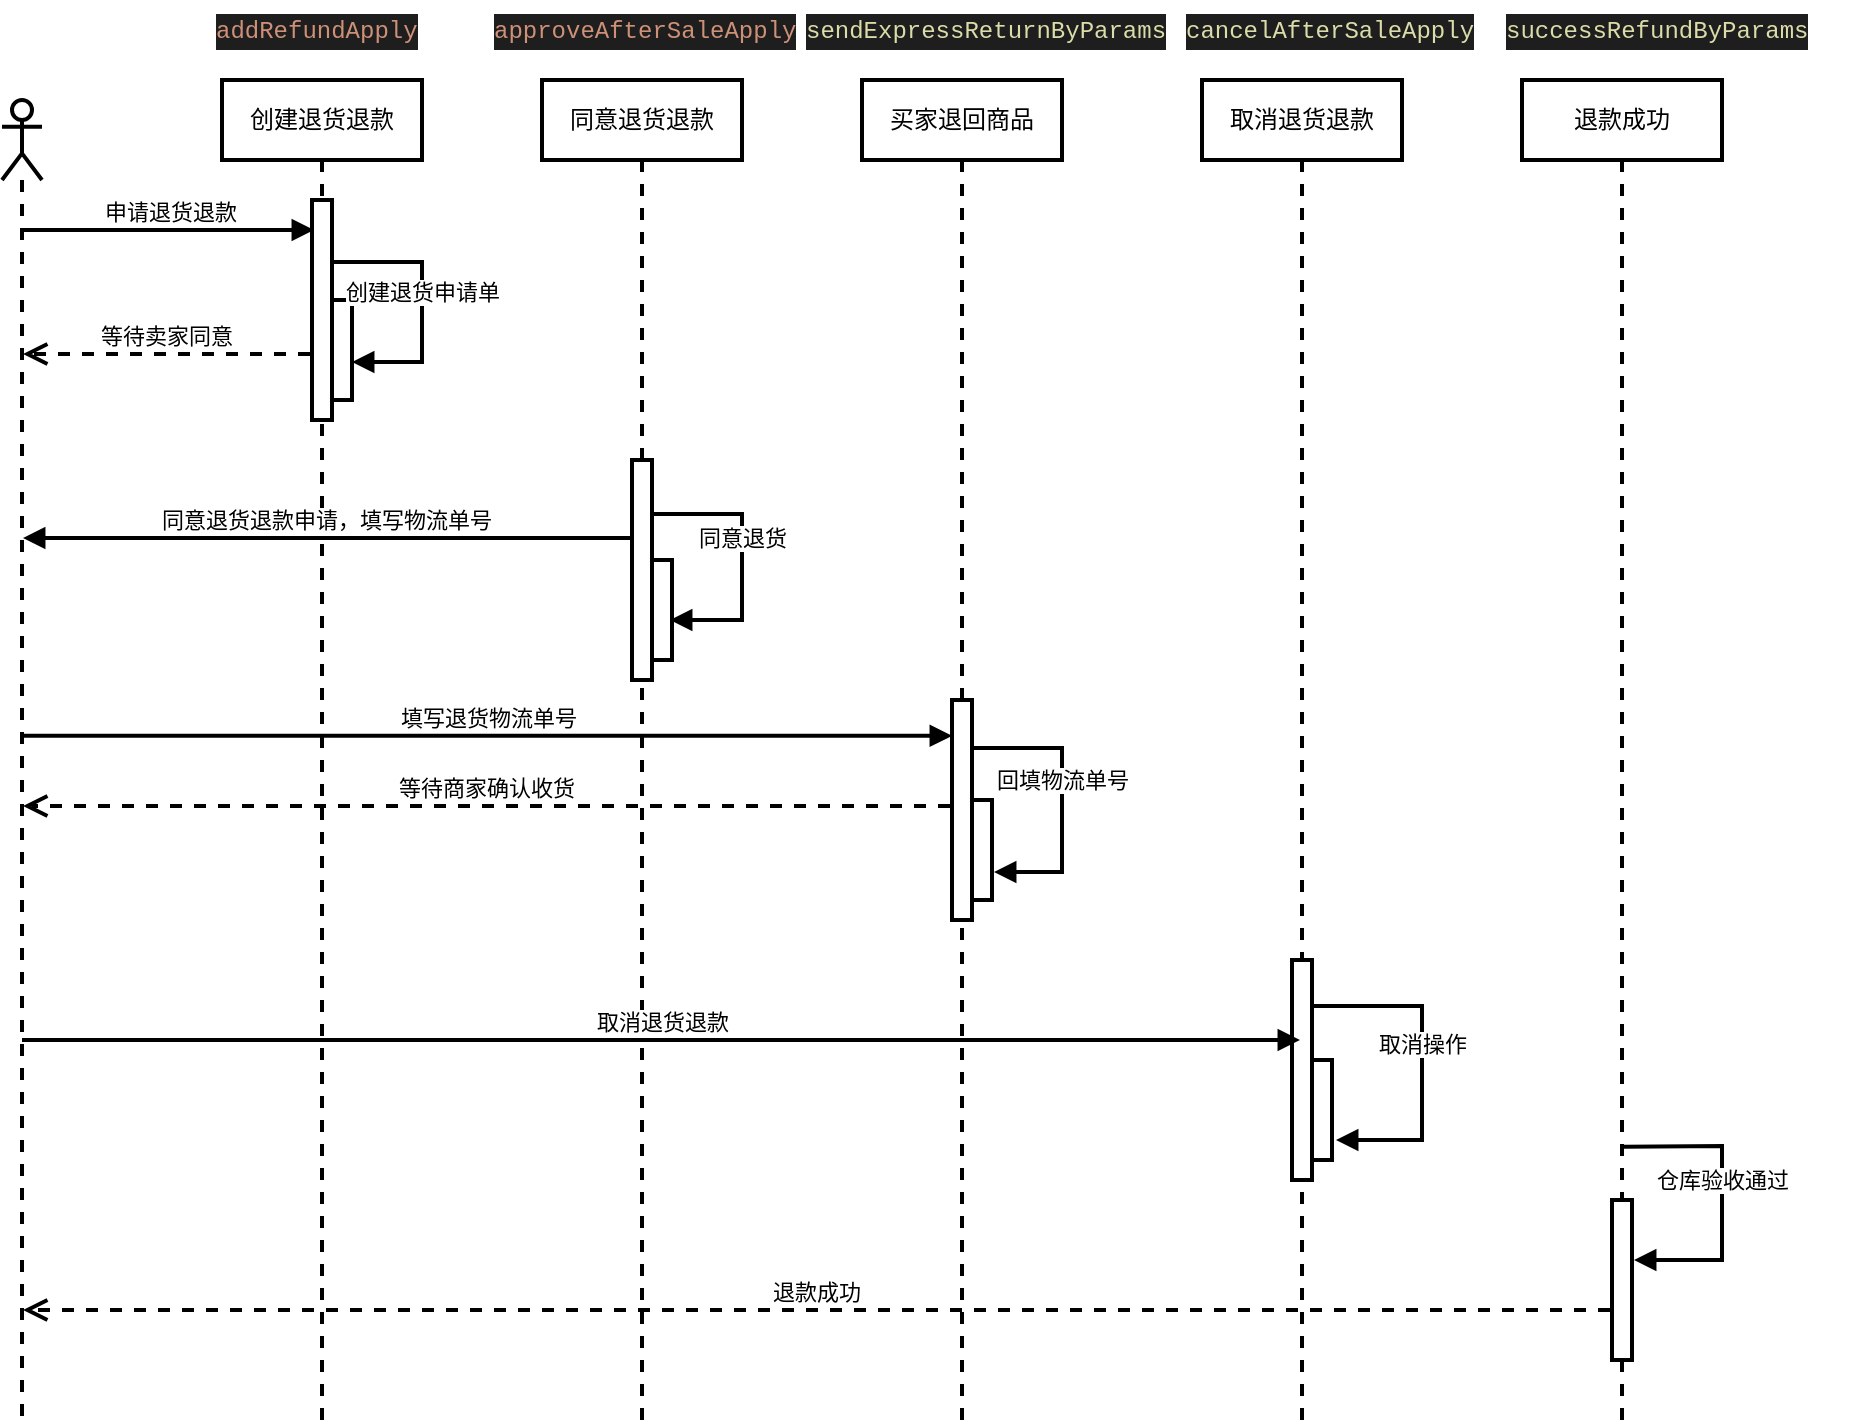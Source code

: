 <mxfile version="15.0.3" type="github">
  <diagram id="3lpZtppgiV7N8OJ-dTsX" name="第 1 页">
    <mxGraphModel dx="946" dy="614" grid="1" gridSize="10" guides="1" tooltips="1" connect="1" arrows="1" fold="1" page="1" pageScale="1" pageWidth="827" pageHeight="1169" math="0" shadow="0">
      <root>
        <mxCell id="0" />
        <mxCell id="1" parent="0" />
        <mxCell id="U258XrRu8F973JqRmIVx-8" value="&lt;span&gt;创建退货退款&lt;/span&gt;" style="shape=umlLifeline;perimeter=lifelinePerimeter;whiteSpace=wrap;html=1;container=1;collapsible=0;recursiveResize=0;outlineConnect=0;strokeWidth=2;" vertex="1" parent="1">
          <mxGeometry x="160" y="90" width="100" height="670" as="geometry" />
        </mxCell>
        <mxCell id="U258XrRu8F973JqRmIVx-9" value="" style="shape=umlLifeline;participant=umlActor;perimeter=lifelinePerimeter;whiteSpace=wrap;html=1;container=1;collapsible=0;recursiveResize=0;verticalAlign=top;spacingTop=36;outlineConnect=0;strokeWidth=2;" vertex="1" parent="1">
          <mxGeometry x="50" y="100" width="20" height="660" as="geometry" />
        </mxCell>
        <mxCell id="U258XrRu8F973JqRmIVx-11" value="&lt;span&gt;同意退货退款&lt;/span&gt;" style="shape=umlLifeline;perimeter=lifelinePerimeter;whiteSpace=wrap;html=1;container=1;collapsible=0;recursiveResize=0;outlineConnect=0;strokeWidth=2;" vertex="1" parent="1">
          <mxGeometry x="320" y="90" width="100" height="670" as="geometry" />
        </mxCell>
        <mxCell id="U258XrRu8F973JqRmIVx-12" value="&lt;span&gt;买家退回商品&lt;/span&gt;" style="shape=umlLifeline;perimeter=lifelinePerimeter;whiteSpace=wrap;html=1;container=1;collapsible=0;recursiveResize=0;outlineConnect=0;strokeWidth=2;" vertex="1" parent="1">
          <mxGeometry x="480" y="90" width="100" height="670" as="geometry" />
        </mxCell>
        <mxCell id="U258XrRu8F973JqRmIVx-13" value="&lt;span&gt;取消退货退款&lt;/span&gt;" style="shape=umlLifeline;perimeter=lifelinePerimeter;whiteSpace=wrap;html=1;container=1;collapsible=0;recursiveResize=0;outlineConnect=0;strokeWidth=2;" vertex="1" parent="1">
          <mxGeometry x="650" y="90" width="100" height="670" as="geometry" />
        </mxCell>
        <mxCell id="U258XrRu8F973JqRmIVx-14" value="&lt;span&gt;退款成功&lt;/span&gt;" style="shape=umlLifeline;perimeter=lifelinePerimeter;whiteSpace=wrap;html=1;container=1;collapsible=0;recursiveResize=0;outlineConnect=0;strokeWidth=2;" vertex="1" parent="1">
          <mxGeometry x="810" y="90" width="100" height="670" as="geometry" />
        </mxCell>
        <mxCell id="U258XrRu8F973JqRmIVx-15" value="申请退货退款" style="html=1;verticalAlign=bottom;endArrow=block;strokeWidth=2;" edge="1" parent="1" source="U258XrRu8F973JqRmIVx-9">
          <mxGeometry width="80" relative="1" as="geometry">
            <mxPoint x="90" y="180" as="sourcePoint" />
            <mxPoint x="206" y="165" as="targetPoint" />
          </mxGeometry>
        </mxCell>
        <mxCell id="U258XrRu8F973JqRmIVx-16" value="" style="html=1;points=[];perimeter=orthogonalPerimeter;strokeWidth=2;" vertex="1" parent="1">
          <mxGeometry x="205" y="150" width="10" height="110" as="geometry" />
        </mxCell>
        <mxCell id="U258XrRu8F973JqRmIVx-17" value="" style="html=1;points=[];perimeter=orthogonalPerimeter;strokeWidth=2;" vertex="1" parent="1">
          <mxGeometry x="215" y="200" width="10" height="50" as="geometry" />
        </mxCell>
        <mxCell id="U258XrRu8F973JqRmIVx-18" value="创建退货申请单" style="html=1;verticalAlign=bottom;endArrow=block;strokeWidth=2;exitX=1;exitY=0.282;exitDx=0;exitDy=0;exitPerimeter=0;entryX=1;entryY=0.62;entryDx=0;entryDy=0;entryPerimeter=0;rounded=0;" edge="1" parent="1" source="U258XrRu8F973JqRmIVx-16" target="U258XrRu8F973JqRmIVx-17">
          <mxGeometry x="0.061" width="80" relative="1" as="geometry">
            <mxPoint x="390" y="320" as="sourcePoint" />
            <mxPoint x="470" y="320" as="targetPoint" />
            <Array as="points">
              <mxPoint x="260" y="181" />
              <mxPoint x="260" y="231" />
            </Array>
            <mxPoint as="offset" />
          </mxGeometry>
        </mxCell>
        <mxCell id="U258XrRu8F973JqRmIVx-20" value="" style="html=1;points=[];perimeter=orthogonalPerimeter;strokeWidth=2;" vertex="1" parent="1">
          <mxGeometry x="365" y="280" width="10" height="110" as="geometry" />
        </mxCell>
        <mxCell id="U258XrRu8F973JqRmIVx-21" value="" style="html=1;points=[];perimeter=orthogonalPerimeter;strokeWidth=2;" vertex="1" parent="1">
          <mxGeometry x="375" y="330" width="10" height="50" as="geometry" />
        </mxCell>
        <mxCell id="U258XrRu8F973JqRmIVx-22" value="同意退货" style="html=1;verticalAlign=bottom;endArrow=block;strokeWidth=2;exitX=0.9;exitY=0.245;exitDx=0;exitDy=0;exitPerimeter=0;entryX=0.9;entryY=0.6;entryDx=0;entryDy=0;entryPerimeter=0;rounded=0;" edge="1" parent="1" source="U258XrRu8F973JqRmIVx-20" target="U258XrRu8F973JqRmIVx-21">
          <mxGeometry width="80" relative="1" as="geometry">
            <mxPoint x="390" y="320" as="sourcePoint" />
            <mxPoint x="470" y="320" as="targetPoint" />
            <Array as="points">
              <mxPoint x="420" y="307" />
              <mxPoint x="420" y="360" />
            </Array>
          </mxGeometry>
        </mxCell>
        <mxCell id="U258XrRu8F973JqRmIVx-23" value="&lt;meta charset=&quot;utf-8&quot;&gt;&lt;div style=&quot;color: rgb(212, 212, 212); background-color: rgb(30, 30, 30); font-family: menlo, monaco, &amp;quot;courier new&amp;quot;, monospace; font-weight: normal; font-size: 12px; line-height: 18px;&quot;&gt;&lt;div&gt;&lt;span style=&quot;color: #ce9178&quot;&gt;approveAfterSaleApply&lt;/span&gt;&lt;/div&gt;&lt;/div&gt;" style="text;whiteSpace=wrap;html=1;" vertex="1" parent="1">
          <mxGeometry x="294" y="50" width="120" height="30" as="geometry" />
        </mxCell>
        <mxCell id="U258XrRu8F973JqRmIVx-24" value="&lt;meta charset=&quot;utf-8&quot;&gt;&lt;div style=&quot;color: rgb(212, 212, 212); background-color: rgb(30, 30, 30); font-family: menlo, monaco, &amp;quot;courier new&amp;quot;, monospace; font-weight: normal; font-size: 12px; line-height: 18px;&quot;&gt;&lt;div&gt;&lt;span style=&quot;color: #ce9178&quot;&gt;addRefundApply&lt;/span&gt;&lt;/div&gt;&lt;/div&gt;" style="text;whiteSpace=wrap;html=1;" vertex="1" parent="1">
          <mxGeometry x="155" y="50" width="110" height="30" as="geometry" />
        </mxCell>
        <mxCell id="U258XrRu8F973JqRmIVx-25" value="等待卖家同意" style="html=1;verticalAlign=bottom;endArrow=open;dashed=1;endSize=8;strokeWidth=2;exitX=-0.1;exitY=0.7;exitDx=0;exitDy=0;exitPerimeter=0;" edge="1" parent="1" source="U258XrRu8F973JqRmIVx-16" target="U258XrRu8F973JqRmIVx-9">
          <mxGeometry relative="1" as="geometry">
            <mxPoint x="470" y="320" as="sourcePoint" />
            <mxPoint x="390" y="320" as="targetPoint" />
          </mxGeometry>
        </mxCell>
        <mxCell id="U258XrRu8F973JqRmIVx-26" value="同意退货退款申请，填写物流单号" style="html=1;verticalAlign=bottom;endArrow=block;strokeWidth=2;exitX=-0.1;exitY=0.355;exitDx=0;exitDy=0;exitPerimeter=0;" edge="1" parent="1" source="U258XrRu8F973JqRmIVx-20" target="U258XrRu8F973JqRmIVx-9">
          <mxGeometry width="80" relative="1" as="geometry">
            <mxPoint x="390" y="260" as="sourcePoint" />
            <mxPoint x="470" y="260" as="targetPoint" />
          </mxGeometry>
        </mxCell>
        <mxCell id="U258XrRu8F973JqRmIVx-28" value="" style="html=1;points=[];perimeter=orthogonalPerimeter;strokeWidth=2;" vertex="1" parent="1">
          <mxGeometry x="525" y="400" width="10" height="110" as="geometry" />
        </mxCell>
        <mxCell id="U258XrRu8F973JqRmIVx-29" value="填写退货物流单号" style="html=1;verticalAlign=bottom;endArrow=block;strokeWidth=2;entryX=0;entryY=0.163;entryDx=0;entryDy=0;entryPerimeter=0;" edge="1" parent="1" source="U258XrRu8F973JqRmIVx-9" target="U258XrRu8F973JqRmIVx-28">
          <mxGeometry width="80" relative="1" as="geometry">
            <mxPoint x="80" y="400" as="sourcePoint" />
            <mxPoint x="470" y="260" as="targetPoint" />
          </mxGeometry>
        </mxCell>
        <mxCell id="U258XrRu8F973JqRmIVx-30" value="等待商家确认收货" style="html=1;verticalAlign=bottom;endArrow=open;dashed=1;endSize=8;strokeWidth=2;" edge="1" parent="1" target="U258XrRu8F973JqRmIVx-9">
          <mxGeometry relative="1" as="geometry">
            <mxPoint x="524" y="453" as="sourcePoint" />
            <mxPoint x="390" y="260" as="targetPoint" />
          </mxGeometry>
        </mxCell>
        <mxCell id="U258XrRu8F973JqRmIVx-31" value="回填物流单号" style="html=1;verticalAlign=bottom;endArrow=block;strokeWidth=2;exitX=1;exitY=0.218;exitDx=0;exitDy=0;exitPerimeter=0;entryX=1.1;entryY=0.72;entryDx=0;entryDy=0;entryPerimeter=0;rounded=0;" edge="1" parent="1" source="U258XrRu8F973JqRmIVx-28" target="U258XrRu8F973JqRmIVx-32">
          <mxGeometry width="80" relative="1" as="geometry">
            <mxPoint x="390" y="260" as="sourcePoint" />
            <mxPoint x="550" y="490" as="targetPoint" />
            <Array as="points">
              <mxPoint x="580" y="424" />
              <mxPoint x="580" y="486" />
            </Array>
          </mxGeometry>
        </mxCell>
        <mxCell id="U258XrRu8F973JqRmIVx-32" value="" style="html=1;points=[];perimeter=orthogonalPerimeter;strokeWidth=2;" vertex="1" parent="1">
          <mxGeometry x="535" y="450" width="10" height="50" as="geometry" />
        </mxCell>
        <mxCell id="U258XrRu8F973JqRmIVx-33" value="" style="html=1;points=[];perimeter=orthogonalPerimeter;strokeWidth=2;" vertex="1" parent="1">
          <mxGeometry x="695" y="530" width="10" height="110" as="geometry" />
        </mxCell>
        <mxCell id="U258XrRu8F973JqRmIVx-34" value="" style="html=1;points=[];perimeter=orthogonalPerimeter;strokeWidth=2;" vertex="1" parent="1">
          <mxGeometry x="705" y="580" width="10" height="50" as="geometry" />
        </mxCell>
        <mxCell id="U258XrRu8F973JqRmIVx-35" value="取消操作" style="html=1;verticalAlign=bottom;endArrow=block;strokeWidth=2;exitX=1.1;exitY=0.209;exitDx=0;exitDy=0;exitPerimeter=0;entryX=1.2;entryY=0.8;entryDx=0;entryDy=0;entryPerimeter=0;rounded=0;" edge="1" parent="1" source="U258XrRu8F973JqRmIVx-33" target="U258XrRu8F973JqRmIVx-34">
          <mxGeometry width="80" relative="1" as="geometry">
            <mxPoint x="730" y="530" as="sourcePoint" />
            <mxPoint x="810" y="530" as="targetPoint" />
            <Array as="points">
              <mxPoint x="760" y="553" />
              <mxPoint x="760" y="620" />
            </Array>
          </mxGeometry>
        </mxCell>
        <mxCell id="U258XrRu8F973JqRmIVx-36" value="&lt;meta charset=&quot;utf-8&quot;&gt;&lt;div style=&quot;color: rgb(212, 212, 212); background-color: rgb(30, 30, 30); font-family: menlo, monaco, &amp;quot;courier new&amp;quot;, monospace; font-weight: normal; font-size: 12px; line-height: 18px;&quot;&gt;&lt;div&gt;&lt;span style=&quot;color: #dcdcaa&quot;&gt;sendExpressReturnByParams&lt;/span&gt;&lt;/div&gt;&lt;/div&gt;" style="text;whiteSpace=wrap;html=1;" vertex="1" parent="1">
          <mxGeometry x="450" y="50" width="210" height="30" as="geometry" />
        </mxCell>
        <mxCell id="U258XrRu8F973JqRmIVx-37" value="&lt;meta charset=&quot;utf-8&quot;&gt;&lt;div style=&quot;color: rgb(212, 212, 212); background-color: rgb(30, 30, 30); font-family: menlo, monaco, &amp;quot;courier new&amp;quot;, monospace; font-weight: normal; font-size: 12px; line-height: 18px;&quot;&gt;&lt;div&gt;&lt;span style=&quot;color: #dcdcaa&quot;&gt;cancelAfterSaleApply&lt;/span&gt;&lt;/div&gt;&lt;/div&gt;" style="text;whiteSpace=wrap;html=1;" vertex="1" parent="1">
          <mxGeometry x="640" y="50" width="170" height="30" as="geometry" />
        </mxCell>
        <mxCell id="U258XrRu8F973JqRmIVx-38" value="&lt;meta charset=&quot;utf-8&quot;&gt;&lt;div style=&quot;color: rgb(212, 212, 212); background-color: rgb(30, 30, 30); font-family: menlo, monaco, &amp;quot;courier new&amp;quot;, monospace; font-weight: normal; font-size: 12px; line-height: 18px;&quot;&gt;&lt;div&gt;&lt;span style=&quot;color: #dcdcaa&quot;&gt;successRefundByParams&lt;/span&gt;&lt;/div&gt;&lt;/div&gt;" style="text;whiteSpace=wrap;html=1;" vertex="1" parent="1">
          <mxGeometry x="800" y="50" width="180" height="30" as="geometry" />
        </mxCell>
        <mxCell id="U258XrRu8F973JqRmIVx-39" value="取消退货退款" style="html=1;verticalAlign=bottom;endArrow=block;strokeWidth=2;" edge="1" parent="1">
          <mxGeometry width="80" relative="1" as="geometry">
            <mxPoint x="60" y="570" as="sourcePoint" />
            <mxPoint x="699" y="570" as="targetPoint" />
          </mxGeometry>
        </mxCell>
        <mxCell id="U258XrRu8F973JqRmIVx-40" value="" style="html=1;points=[];perimeter=orthogonalPerimeter;strokeWidth=2;" vertex="1" parent="1">
          <mxGeometry x="855" y="650" width="10" height="80" as="geometry" />
        </mxCell>
        <mxCell id="U258XrRu8F973JqRmIVx-41" value="仓库验收通过" style="html=1;verticalAlign=bottom;endArrow=block;strokeWidth=2;exitX=0.51;exitY=0.796;exitDx=0;exitDy=0;exitPerimeter=0;rounded=0;" edge="1" parent="1" source="U258XrRu8F973JqRmIVx-14">
          <mxGeometry width="80" relative="1" as="geometry">
            <mxPoint x="890" y="604.5" as="sourcePoint" />
            <mxPoint x="866" y="680" as="targetPoint" />
            <Array as="points">
              <mxPoint x="910" y="623" />
              <mxPoint x="910" y="680" />
            </Array>
          </mxGeometry>
        </mxCell>
        <mxCell id="U258XrRu8F973JqRmIVx-42" value="退款成功" style="html=1;verticalAlign=bottom;endArrow=open;dashed=1;endSize=8;strokeWidth=2;exitX=-0.1;exitY=0.688;exitDx=0;exitDy=0;exitPerimeter=0;" edge="1" parent="1" source="U258XrRu8F973JqRmIVx-40" target="U258XrRu8F973JqRmIVx-9">
          <mxGeometry relative="1" as="geometry">
            <mxPoint x="560" y="590" as="sourcePoint" />
            <mxPoint x="480" y="590" as="targetPoint" />
          </mxGeometry>
        </mxCell>
      </root>
    </mxGraphModel>
  </diagram>
</mxfile>
